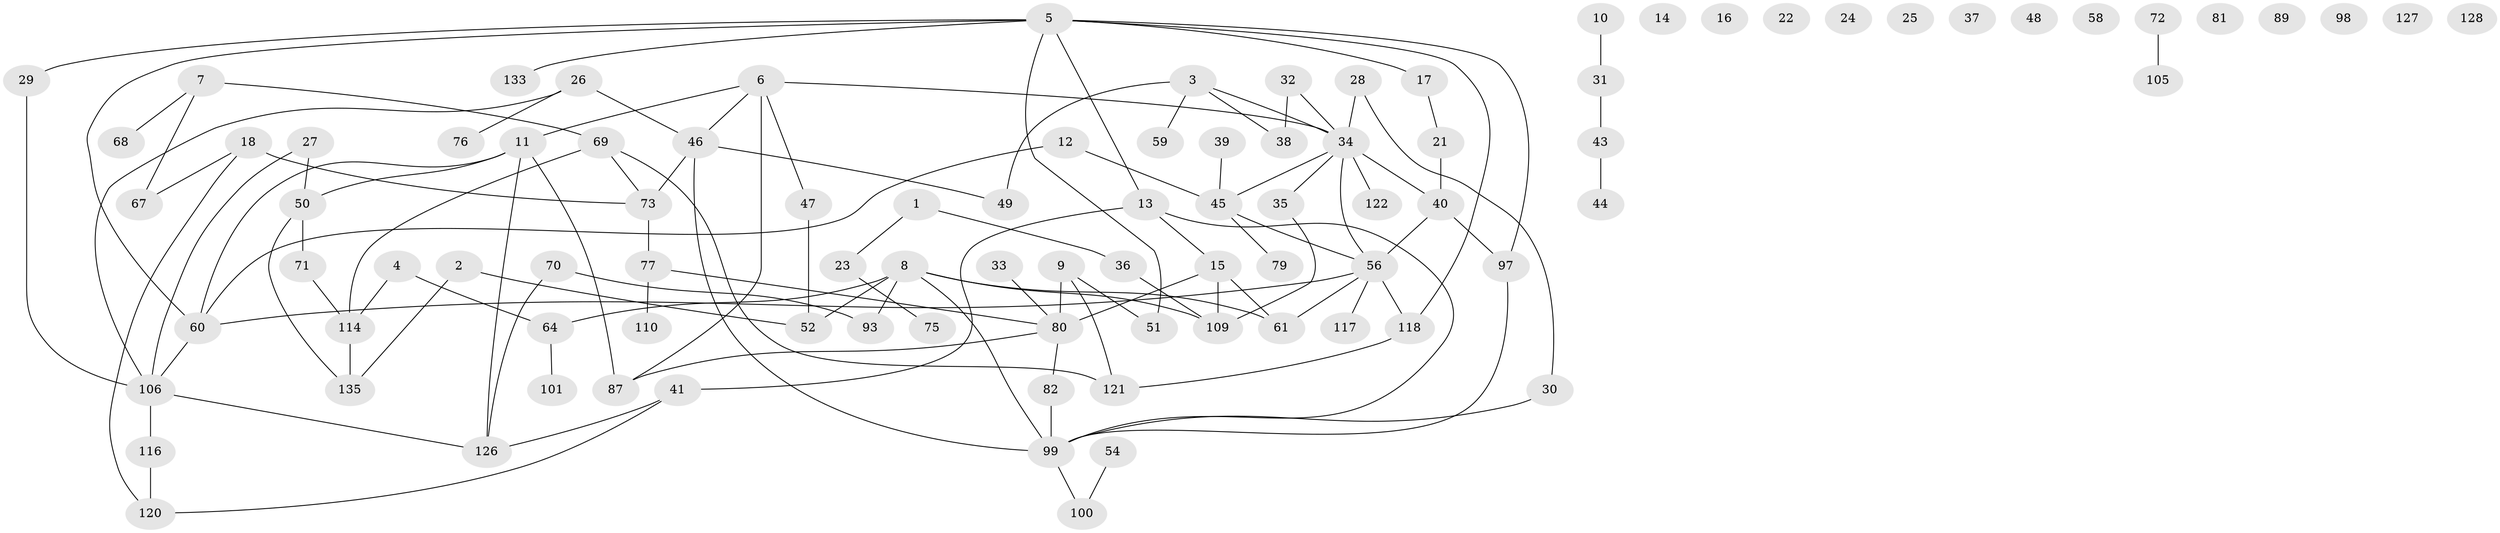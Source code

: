// original degree distribution, {1: 0.1925925925925926, 2: 0.32592592592592595, 4: 0.0962962962962963, 5: 0.08148148148148149, 3: 0.18518518518518517, 0: 0.0962962962962963, 6: 0.022222222222222223}
// Generated by graph-tools (version 1.1) at 2025/41/03/06/25 10:41:24]
// undirected, 94 vertices, 115 edges
graph export_dot {
graph [start="1"]
  node [color=gray90,style=filled];
  1 [super="+85"];
  2 [super="+83"];
  3 [super="+65"];
  4;
  5 [super="+129"];
  6 [super="+78"];
  7 [super="+84"];
  8 [super="+55"];
  9 [super="+20"];
  10;
  11 [super="+53"];
  12;
  13 [super="+63"];
  14;
  15 [super="+86"];
  16;
  17 [super="+19"];
  18 [super="+95"];
  21 [super="+124"];
  22;
  23;
  24;
  25;
  26 [super="+66"];
  27;
  28 [super="+115"];
  29 [super="+57"];
  30;
  31 [super="+112"];
  32;
  33;
  34 [super="+92"];
  35;
  36 [super="+42"];
  37;
  38 [super="+103"];
  39 [super="+131"];
  40 [super="+94"];
  41 [super="+123"];
  43;
  44 [super="+119"];
  45 [super="+90"];
  46 [super="+62"];
  47 [super="+108"];
  48;
  49;
  50 [super="+102"];
  51;
  52 [super="+96"];
  54;
  56 [super="+91"];
  58;
  59 [super="+88"];
  60 [super="+74"];
  61 [super="+125"];
  64;
  67;
  68;
  69 [super="+107"];
  70;
  71;
  72;
  73 [super="+134"];
  75;
  76;
  77;
  79;
  80 [super="+104"];
  81;
  82;
  87;
  89;
  93;
  97;
  98;
  99 [super="+113"];
  100;
  101;
  105;
  106;
  109 [super="+111"];
  110;
  114 [super="+132"];
  116 [super="+130"];
  117;
  118;
  120;
  121;
  122;
  126;
  127;
  128;
  133;
  135;
  1 -- 36;
  1 -- 23;
  2 -- 135;
  2 -- 52;
  3 -- 59;
  3 -- 34;
  3 -- 38;
  3 -- 49;
  4 -- 64;
  4 -- 114;
  5 -- 60;
  5 -- 133;
  5 -- 13;
  5 -- 97;
  5 -- 51;
  5 -- 118;
  5 -- 29;
  5 -- 17;
  6 -- 46;
  6 -- 34;
  6 -- 11;
  6 -- 87;
  6 -- 47;
  7 -- 67;
  7 -- 68;
  7 -- 69;
  8 -- 52;
  8 -- 93;
  8 -- 99 [weight=2];
  8 -- 64;
  8 -- 61;
  8 -- 109;
  9 -- 80;
  9 -- 51;
  9 -- 121;
  10 -- 31;
  11 -- 60;
  11 -- 126;
  11 -- 50;
  11 -- 87;
  12 -- 60;
  12 -- 45;
  13 -- 99;
  13 -- 15;
  13 -- 41;
  15 -- 61;
  15 -- 80;
  15 -- 109;
  17 -- 21;
  18 -- 120;
  18 -- 67;
  18 -- 73;
  21 -- 40;
  23 -- 75;
  26 -- 76;
  26 -- 46;
  26 -- 106;
  27 -- 106;
  27 -- 50;
  28 -- 30;
  28 -- 34;
  29 -- 106;
  30 -- 99;
  31 -- 43;
  32 -- 34;
  32 -- 38;
  33 -- 80;
  34 -- 45;
  34 -- 35;
  34 -- 56;
  34 -- 122;
  34 -- 40;
  35 -- 109;
  36 -- 109;
  39 -- 45;
  40 -- 97;
  40 -- 56;
  41 -- 120;
  41 -- 126;
  43 -- 44;
  45 -- 79;
  45 -- 56;
  46 -- 73;
  46 -- 99;
  46 -- 49;
  47 -- 52;
  50 -- 71;
  50 -- 135;
  54 -- 100;
  56 -- 60;
  56 -- 117;
  56 -- 118;
  56 -- 61;
  60 -- 106;
  64 -- 101;
  69 -- 114;
  69 -- 121;
  69 -- 73;
  70 -- 93;
  70 -- 126;
  71 -- 114;
  72 -- 105;
  73 -- 77;
  77 -- 80;
  77 -- 110;
  80 -- 82;
  80 -- 87;
  82 -- 99;
  97 -- 99;
  99 -- 100;
  106 -- 126;
  106 -- 116;
  114 -- 135;
  116 -- 120;
  118 -- 121;
}
